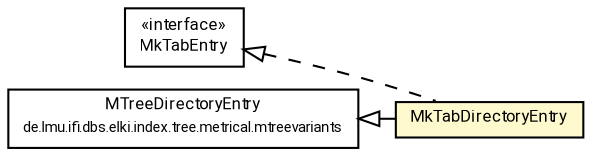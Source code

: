 #!/usr/local/bin/dot
#
# Class diagram 
# Generated by UMLGraph version R5_7_2-60-g0e99a6 (http://www.spinellis.gr/umlgraph/)
#

digraph G {
	graph [fontnames="svg"]
	edge [fontname="Roboto",fontsize=7,labelfontname="Roboto",labelfontsize=7,color="black"];
	node [fontname="Roboto",fontcolor="black",fontsize=8,shape=plaintext,margin=0,width=0,height=0];
	nodesep=0.15;
	ranksep=0.25;
	rankdir=LR;
	// de.lmu.ifi.dbs.elki.index.tree.metrical.mtreevariants.mktrees.mktab.MkTabDirectoryEntry
	c7090130 [label=<<table title="de.lmu.ifi.dbs.elki.index.tree.metrical.mtreevariants.mktrees.mktab.MkTabDirectoryEntry" border="0" cellborder="1" cellspacing="0" cellpadding="2" bgcolor="lemonChiffon" href="MkTabDirectoryEntry.html" target="_parent">
		<tr><td><table border="0" cellspacing="0" cellpadding="1">
		<tr><td align="center" balign="center"> <font face="Roboto">MkTabDirectoryEntry</font> </td></tr>
		</table></td></tr>
		</table>>, URL="MkTabDirectoryEntry.html"];
	// de.lmu.ifi.dbs.elki.index.tree.metrical.mtreevariants.mktrees.mktab.MkTabEntry
	c7090133 [label=<<table title="de.lmu.ifi.dbs.elki.index.tree.metrical.mtreevariants.mktrees.mktab.MkTabEntry" border="0" cellborder="1" cellspacing="0" cellpadding="2" href="MkTabEntry.html" target="_parent">
		<tr><td><table border="0" cellspacing="0" cellpadding="1">
		<tr><td align="center" balign="center"> &#171;interface&#187; </td></tr>
		<tr><td align="center" balign="center"> <font face="Roboto">MkTabEntry</font> </td></tr>
		</table></td></tr>
		</table>>, URL="MkTabEntry.html"];
	// de.lmu.ifi.dbs.elki.index.tree.metrical.mtreevariants.MTreeDirectoryEntry
	c7090136 [label=<<table title="de.lmu.ifi.dbs.elki.index.tree.metrical.mtreevariants.MTreeDirectoryEntry" border="0" cellborder="1" cellspacing="0" cellpadding="2" href="../../MTreeDirectoryEntry.html" target="_parent">
		<tr><td><table border="0" cellspacing="0" cellpadding="1">
		<tr><td align="center" balign="center"> <font face="Roboto">MTreeDirectoryEntry</font> </td></tr>
		<tr><td align="center" balign="center"> <font face="Roboto" point-size="7.0">de.lmu.ifi.dbs.elki.index.tree.metrical.mtreevariants</font> </td></tr>
		</table></td></tr>
		</table>>, URL="../../MTreeDirectoryEntry.html"];
	// de.lmu.ifi.dbs.elki.index.tree.metrical.mtreevariants.mktrees.mktab.MkTabDirectoryEntry extends de.lmu.ifi.dbs.elki.index.tree.metrical.mtreevariants.MTreeDirectoryEntry
	c7090136 -> c7090130 [arrowtail=empty,dir=back,weight=10];
	// de.lmu.ifi.dbs.elki.index.tree.metrical.mtreevariants.mktrees.mktab.MkTabDirectoryEntry implements de.lmu.ifi.dbs.elki.index.tree.metrical.mtreevariants.mktrees.mktab.MkTabEntry
	c7090133 -> c7090130 [arrowtail=empty,style=dashed,dir=back,weight=9];
}

